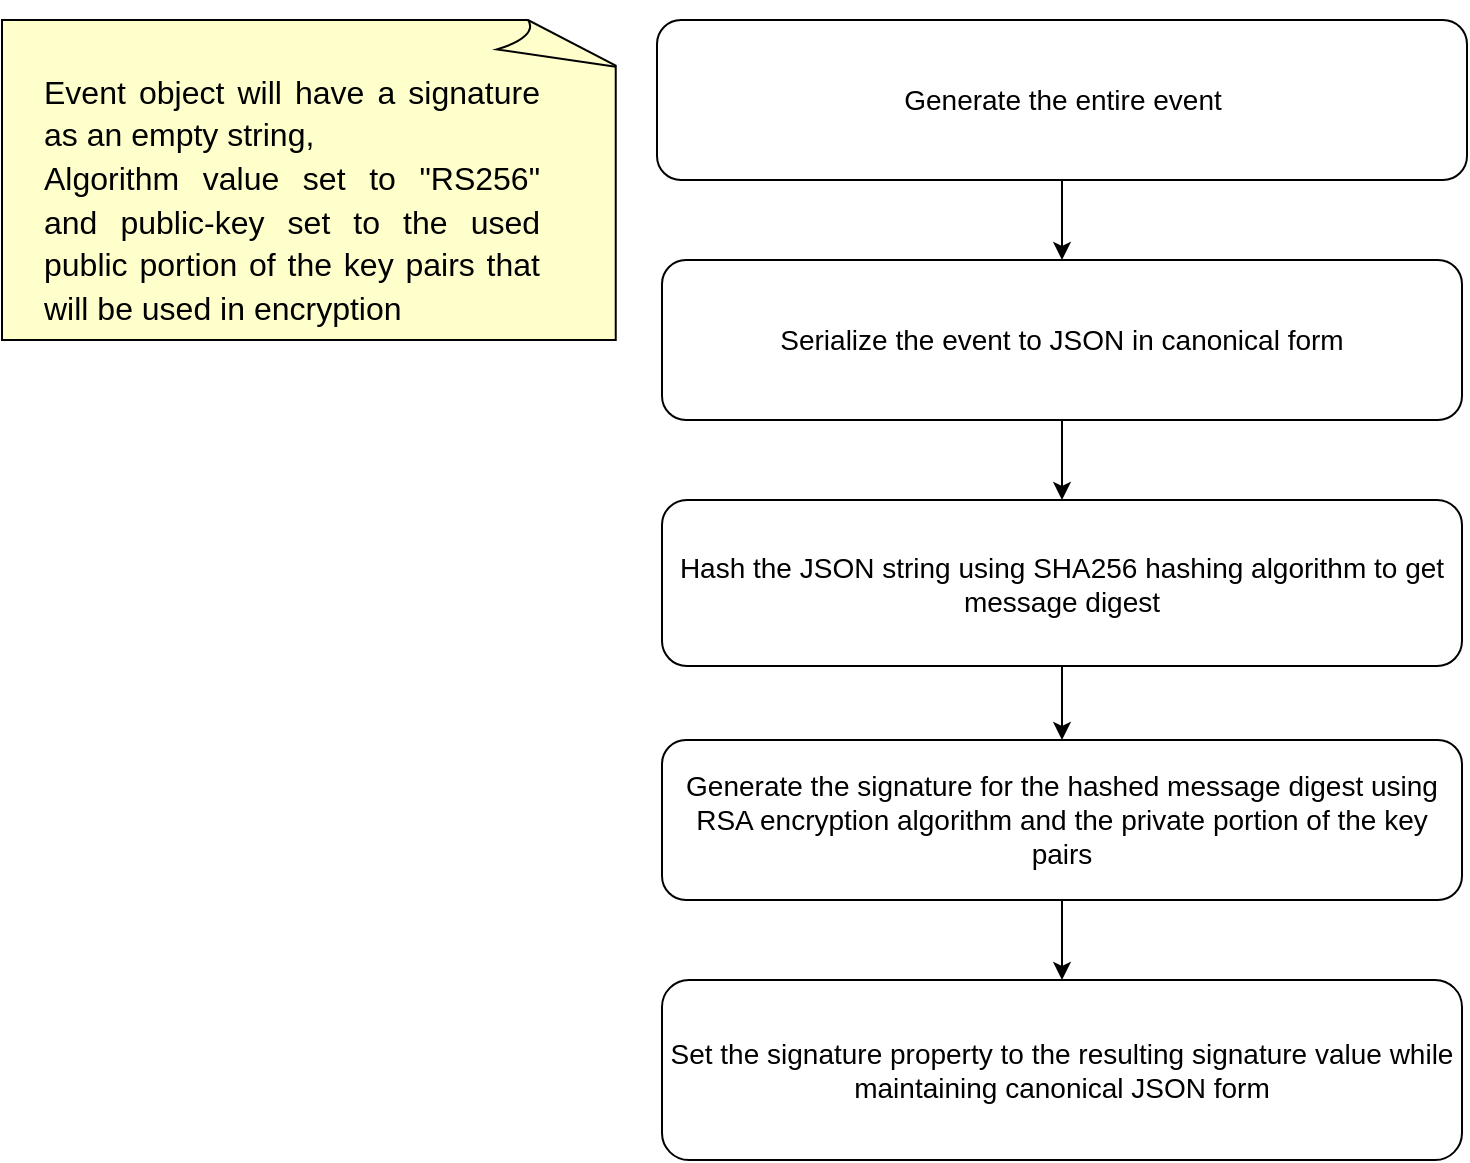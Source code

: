 <mxfile version="15.8.7" type="device"><diagram id="FNIctt8BwtfQsx1Xq_j2" name="Page-1"><mxGraphModel dx="1278" dy="649" grid="1" gridSize="10" guides="1" tooltips="1" connect="1" arrows="1" fold="1" page="1" pageScale="1" pageWidth="1654" pageHeight="1169" math="0" shadow="0"><root><mxCell id="0"/><mxCell id="1" parent="0"/><mxCell id="SY9Kk4CHLXsOruIsnayT-19" value="" style="edgeStyle=orthogonalEdgeStyle;rounded=0;orthogonalLoop=1;jettySize=auto;html=1;fontFamily=Times New Roman;" parent="1" source="SY9Kk4CHLXsOruIsnayT-3" target="SY9Kk4CHLXsOruIsnayT-5" edge="1"><mxGeometry relative="1" as="geometry"/></mxCell><mxCell id="SY9Kk4CHLXsOruIsnayT-3" value="&lt;font style=&quot;font-size: 14px&quot;&gt;Generate the entire event&lt;/font&gt;" style="rounded=1;whiteSpace=wrap;html=1;fontSize=13;glass=0;strokeWidth=1;shadow=0;" parent="1" vertex="1"><mxGeometry x="357.5" y="120" width="405" height="80" as="geometry"/></mxCell><mxCell id="SY9Kk4CHLXsOruIsnayT-22" value="" style="edgeStyle=orthogonalEdgeStyle;rounded=0;orthogonalLoop=1;jettySize=auto;html=1;fontFamily=Times New Roman;" parent="1" source="SY9Kk4CHLXsOruIsnayT-5" target="SY9Kk4CHLXsOruIsnayT-8" edge="1"><mxGeometry relative="1" as="geometry"/></mxCell><mxCell id="SY9Kk4CHLXsOruIsnayT-5" value="&lt;font style=&quot;font-size: 14px&quot;&gt;Serialize the event to JSON in canonical form&lt;/font&gt;" style="rounded=1;whiteSpace=wrap;html=1;fontSize=13;glass=0;strokeWidth=1;shadow=0;" parent="1" vertex="1"><mxGeometry x="360" y="240" width="400" height="80" as="geometry"/></mxCell><mxCell id="SY9Kk4CHLXsOruIsnayT-21" value="" style="edgeStyle=orthogonalEdgeStyle;rounded=0;orthogonalLoop=1;jettySize=auto;html=1;fontFamily=Times New Roman;" parent="1" source="SY9Kk4CHLXsOruIsnayT-7" target="SY9Kk4CHLXsOruIsnayT-11" edge="1"><mxGeometry relative="1" as="geometry"/></mxCell><mxCell id="SY9Kk4CHLXsOruIsnayT-7" value="&lt;font style=&quot;font-size: 14px&quot;&gt;Generate the signature for the hashed message digest using RSA encryption algorithm and the private portion of the key pairs&lt;/font&gt;" style="rounded=1;whiteSpace=wrap;html=1;fontSize=13;glass=0;strokeWidth=1;shadow=0;" parent="1" vertex="1"><mxGeometry x="360" y="480" width="400" height="80" as="geometry"/></mxCell><mxCell id="SY9Kk4CHLXsOruIsnayT-20" value="" style="edgeStyle=orthogonalEdgeStyle;rounded=0;orthogonalLoop=1;jettySize=auto;html=1;fontFamily=Times New Roman;" parent="1" source="SY9Kk4CHLXsOruIsnayT-8" target="SY9Kk4CHLXsOruIsnayT-7" edge="1"><mxGeometry relative="1" as="geometry"/></mxCell><mxCell id="SY9Kk4CHLXsOruIsnayT-8" value="&lt;font style=&quot;font-size: 14px&quot;&gt;Hash the JSON string using SHA256 hashing algorithm to get message digest&lt;/font&gt;" style="rounded=1;whiteSpace=wrap;html=1;fontSize=13;glass=0;strokeWidth=1;shadow=0;" parent="1" vertex="1"><mxGeometry x="360" y="360" width="400" height="83" as="geometry"/></mxCell><mxCell id="SY9Kk4CHLXsOruIsnayT-11" value="&lt;font style=&quot;font-size: 14px&quot;&gt;Set the signature property to the resulting signature value while maintaining canonical JSON form&lt;/font&gt;" style="rounded=1;whiteSpace=wrap;html=1;fontSize=13;glass=0;strokeWidth=1;shadow=0;" parent="1" vertex="1"><mxGeometry x="360" y="600" width="400" height="90" as="geometry"/></mxCell><mxCell id="P3RSsEn3UQij20tAgb57-3" value="" style="group" vertex="1" connectable="0" parent="1"><mxGeometry x="30" y="110" width="310" height="200" as="geometry"/></mxCell><mxCell id="SY9Kk4CHLXsOruIsnayT-13" value="&lt;div style=&quot;text-align: justify&quot;&gt;&lt;br&gt;&lt;/div&gt;" style="whiteSpace=wrap;html=1;shape=mxgraph.basic.document;fillColor=#FFFFCC;align=right;" parent="P3RSsEn3UQij20tAgb57-3" vertex="1"><mxGeometry y="10" width="310" height="160" as="geometry"/></mxCell><mxCell id="P3RSsEn3UQij20tAgb57-2" value="&lt;div style=&quot;text-align: justify&quot;&gt;&lt;font style=&quot;font-size: 16px&quot;&gt;Event object will have a signature as an empty string,&amp;nbsp;&lt;/font&gt;&lt;/div&gt;&lt;div style=&quot;text-align: justify&quot;&gt;&lt;font style=&quot;font-size: 16px&quot;&gt;Algorithm value set to &quot;RS256&quot; and&amp;nbsp;&lt;/font&gt;&lt;span style=&quot;font-size: medium&quot;&gt;public-key set to the used public portion of the key pairs that will be used in encryption&lt;/span&gt;&lt;/div&gt;" style="text;html=1;strokeColor=none;fillColor=none;align=center;verticalAlign=middle;whiteSpace=wrap;rounded=0;fontSize=18;" vertex="1" parent="P3RSsEn3UQij20tAgb57-3"><mxGeometry x="20" width="250" height="200" as="geometry"/></mxCell></root></mxGraphModel></diagram></mxfile>